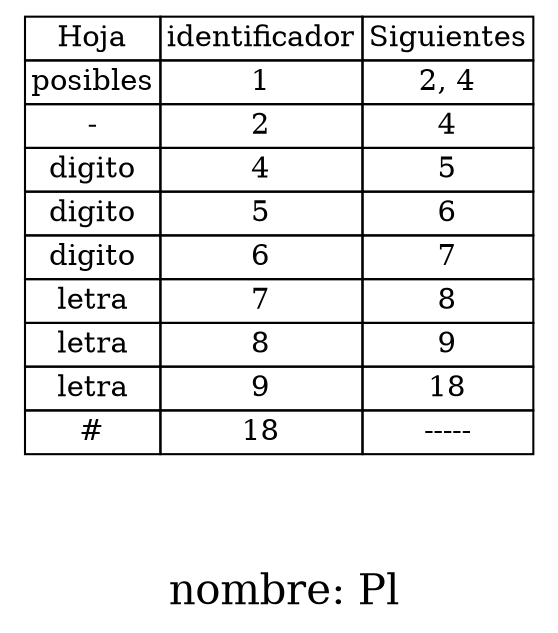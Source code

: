 digraph G { 

tbl [ 
 shape=plaintext 
 label=< 
 <table border='0' cellborder='1'  cellspacing='0'> 
<tr><td>Hoja</td><td>identificador</td><td>Siguientes</td></tr> 
<tr><td>posibles</td><td>1</td><td>2, 4</td></tr> 
<tr><td>-</td><td>2</td><td>4</td></tr> 
<tr><td>digito</td><td>4</td><td>5</td></tr> 
<tr><td>digito</td><td>5</td><td>6</td></tr> 
<tr><td>digito</td><td>6</td><td>7</td></tr> 
<tr><td>letra</td><td>7</td><td>8</td></tr> 
<tr><td>letra</td><td>8</td><td>9</td></tr> 
<tr><td>letra</td><td>9</td><td>18</td></tr> 
<tr><td>#</td><td>18</td><td>-----</td></tr> 
</table> 
 >];
label ="

 nombre: Pl" ;
 fontsize=20;

 }
